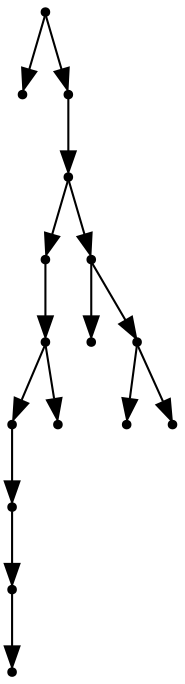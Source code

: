 digraph {
  15 [shape=point];
  0 [shape=point];
  14 [shape=point];
  13 [shape=point];
  7 [shape=point];
  6 [shape=point];
  4 [shape=point];
  3 [shape=point];
  2 [shape=point];
  1 [shape=point];
  5 [shape=point];
  12 [shape=point];
  8 [shape=point];
  11 [shape=point];
  9 [shape=point];
  10 [shape=point];
15 -> 0;
15 -> 14;
14 -> 13;
13 -> 7;
7 -> 6;
6 -> 4;
4 -> 3;
3 -> 2;
2 -> 1;
6 -> 5;
13 -> 12;
12 -> 8;
12 -> 11;
11 -> 9;
11 -> 10;
}
